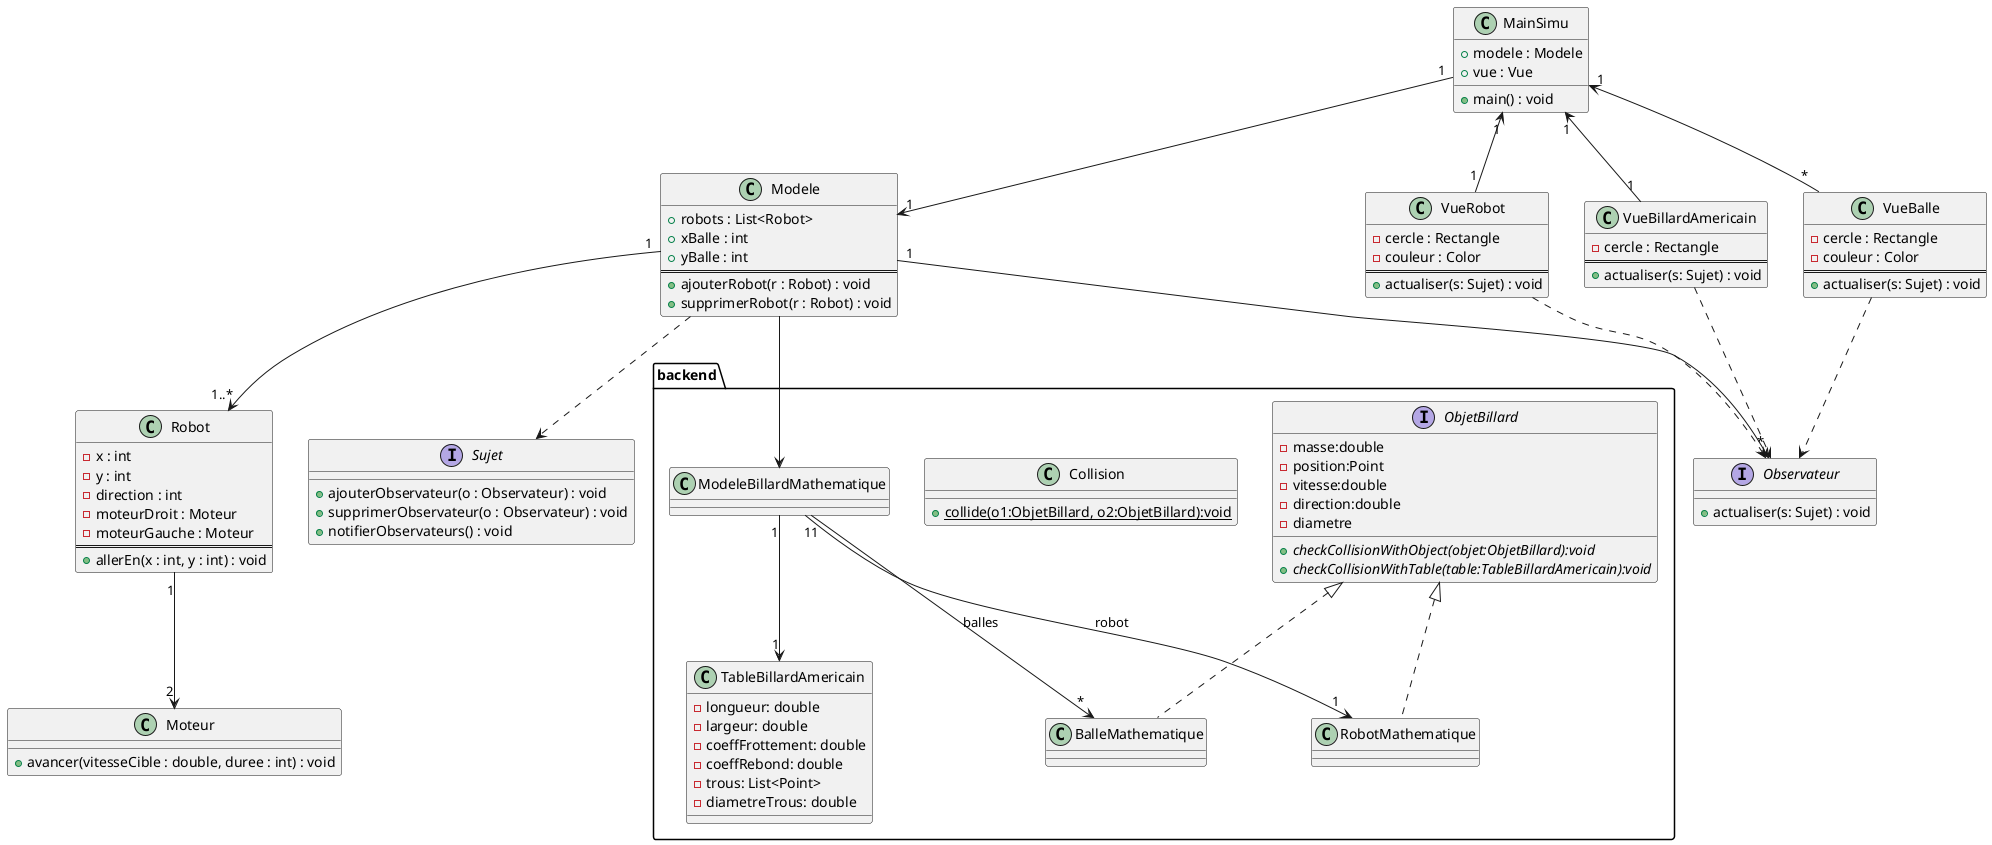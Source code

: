 @startuml
'https://plantuml.com/class-diagram

class MainSimu{
+ modele : Modele
+ vue : Vue
+ main() : void
}

class Robot{
- x : int
- y : int
- direction : int
- moteurDroit : Moteur
- moteurGauche : Moteur
==
+ allerEn(x : int, y : int) : void
}

class Modele{
+robots : List<Robot>
+xBalle : int
+yBalle : int
==
+ ajouterRobot(r : Robot) : void
+ supprimerRobot(r : Robot) : void
}

class Moteur{
+avancer(vitesseCible : double, duree : int) : void
}

interface Observateur{
+ actualiser(s: Sujet) : void
}

interface Sujet{
+ ajouterObservateur(o : Observateur) : void
+ supprimerObservateur(o : Observateur) : void
+ notifierObservateurs() : void
}

class VueBalle {
- cercle : Rectangle
- couleur : Color
==
+ actualiser(s: Sujet) : void
}

class VueRobot {
- cercle : Rectangle
- couleur : Color
==
+ actualiser(s: Sujet) : void
}

class VueBillardAmericain {
- cercle : Rectangle
==
+ actualiser(s: Sujet) : void
}

Robot "1" --> "2" Moteur

Modele "1" --> "1..*" Robot
Modele ..> Sujet
Modele "1" --> "*" Observateur

VueBalle ..> Observateur
VueRobot ..> Observateur
VueBillardAmericain ..> Observateur

MainSimu "1" --> "1" Modele
MainSimu "1" <-- "*" VueBalle
MainSimu "1" <-- "1" VueRobot
MainSimu "1" <-- "1" VueBillardAmericain



package "backend" {
    class TableBillardAmericain{
        -longueur: double
        -largeur: double
        -coeffFrottement: double
        -coeffRebond: double
        -trous: List<Point>
        -diametreTrous: double
    }

    interface ObjetBillard{
        -masse:double
        -position:Point
        -vitesse:double
        -direction:double
        -diametre
        +{abstract}checkCollisionWithObject(objet:ObjetBillard):void
        +{abstract}checkCollisionWithTable(table:TableBillardAmericain):void
    }

    class BalleMathematique implements ObjetBillard{

    }

    class RobotMathematique implements ObjetBillard{

    }

    class Collision{
        +{static}collide(o1:ObjetBillard, o2:ObjetBillard):void
    }

    ModeleBillardMathematique "1" --> "1" TableBillardAmericain
    ModeleBillardMathematique "1" --> "*" BalleMathematique : balles
    ModeleBillardMathematique "1" --> "1" RobotMathematique : robot


}

Modele --> ModeleBillardMathematique

@enduml